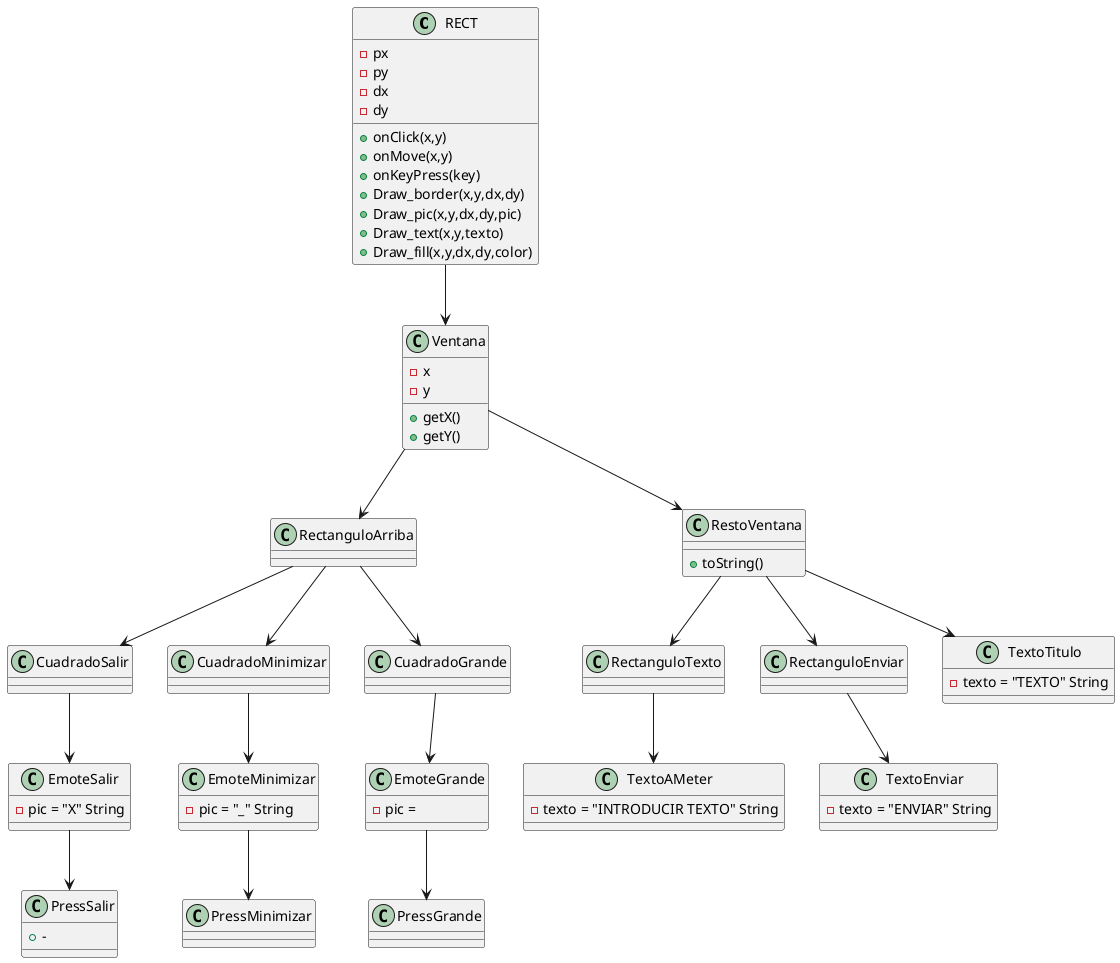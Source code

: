 @startuml
'https://plantuml.com/class-diagram

class RECT{
- px
- py
- dx
- dy
+ onClick(x,y)
+ onMove(x,y)
+ onKeyPress(key)
+ Draw_border(x,y,dx,dy)
+ Draw_pic(x,y,dx,dy,pic)
+ Draw_text(x,y,texto)
+ Draw_fill(x,y,dx,dy,color)
}

class Ventana{
- x
- y
+ getX()
+ getY()
}

class RectanguloArriba{


}

class RestoVentana{
+toString()
}

class RectanguloTexto{
}

class TextoAMeter{
- texto = "INTRODUCIR TEXTO" String
}
class RectanguloEnviar{
}

class TextoEnviar{
- texto = "ENVIAR" String

}

class TextoTitulo{
- texto = "TEXTO" String

}
class CuadradoSalir{
}

class EmoteSalir{
- pic = "X" String
}

class EmoteMinimizar{
- pic = "_" String
}

class EmoteGrande{
- pic =
}
class CuadradoMinimizar{
}

class CuadradoGrande{
}

class PressSalir{
+ -
}

class PressMinimizar{

}

class PressGrande{

}


RECT  --> Ventana
Ventana --> RectanguloArriba
Ventana --> RestoVentana
RectanguloArriba --> CuadradoSalir
RectanguloArriba --> CuadradoMinimizar
RectanguloArriba --> CuadradoGrande
RestoVentana --> RectanguloTexto
RestoVentana --> RectanguloEnviar
RestoVentana --> TextoTitulo
CuadradoSalir --> EmoteSalir
CuadradoMinimizar --> EmoteMinimizar
CuadradoGrande --> EmoteGrande
EmoteSalir --> PressSalir
EmoteMinimizar --> PressMinimizar
EmoteGrande --> PressGrande
RectanguloTexto --> TextoAMeter
RectanguloEnviar --> TextoEnviar

@enduml
